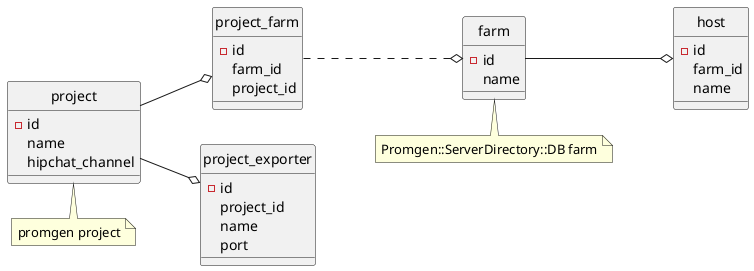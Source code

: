 @startuml

left to right direction

hide circle

class project {
  - id
  name
  hipchat_channel
}
note bottom: promgen project

class farm {
  - id
  name
}
note bottom: Promgen::ServerDirectory::DB farm

class project_farm {
  - id
  farm_id
  project_id
}

class project_exporter {
  - id
  project_id
  name
  port
}

class host {
  - id
  farm_id
  name
}

project --o project_exporter
project --o project_farm
project_farm ..o farm
farm --o host

@enduml
